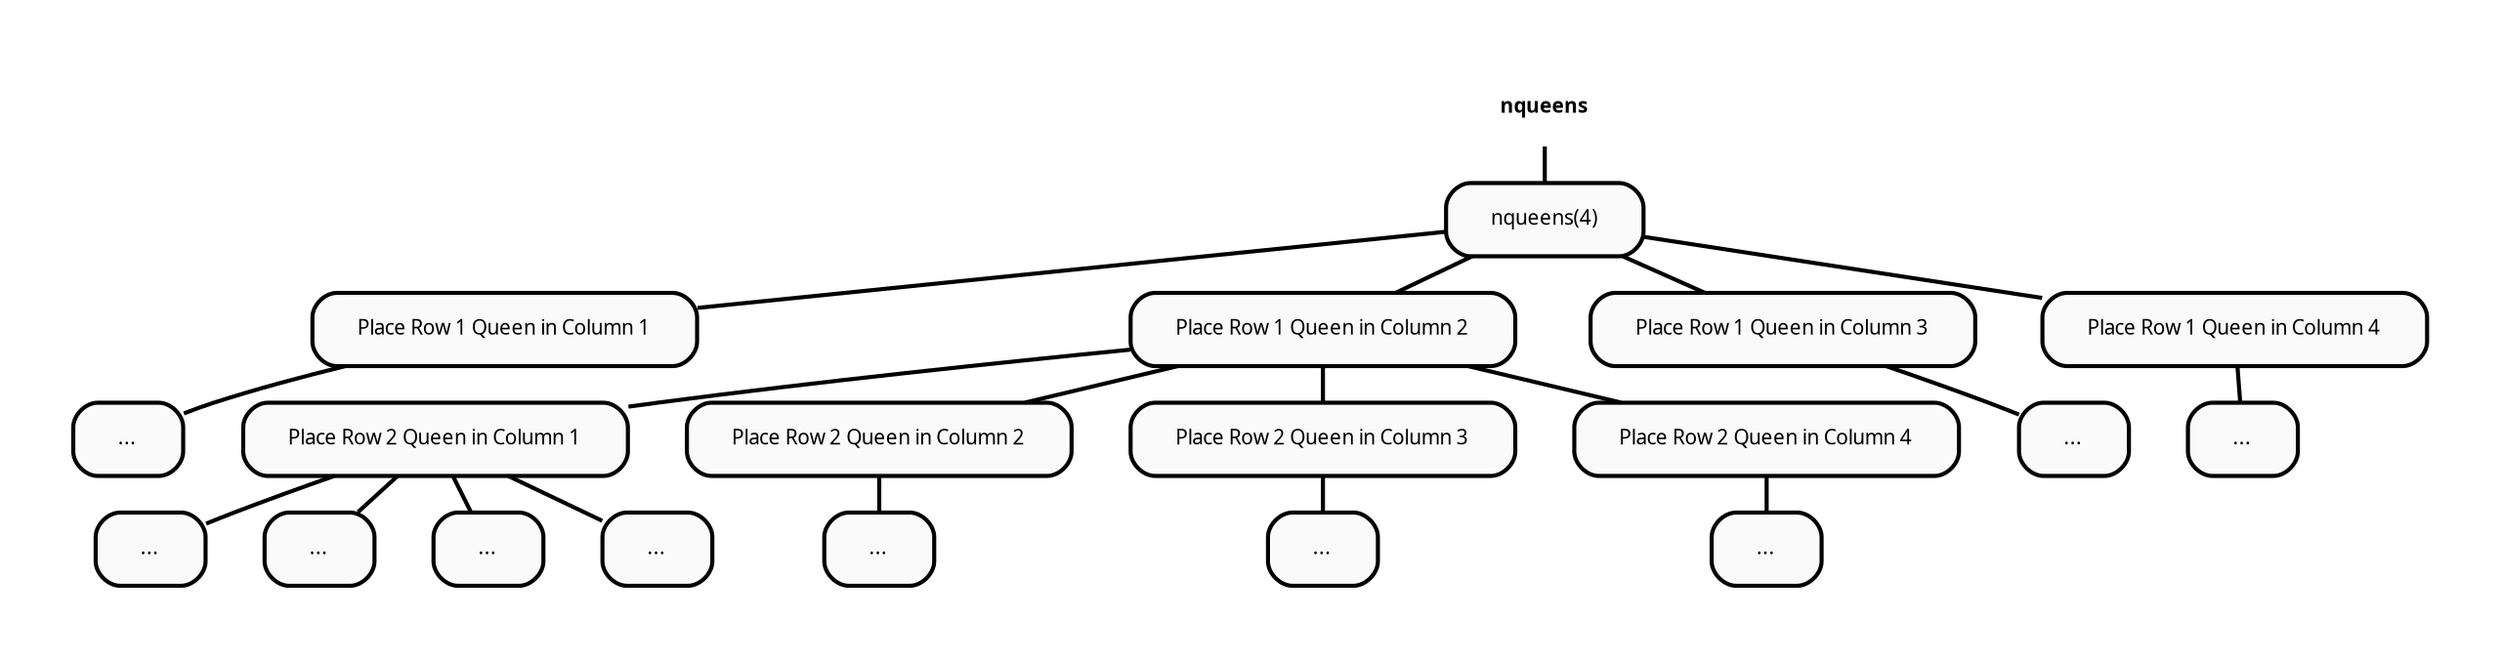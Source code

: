 digraph  {
	fontname="Fira Mono";fontsize="14";nodesep="0.4";pad="0.5";ranksep="0.25 equally";

	node[fillcolor="#fafafa",fontname="Fira Mono",fontsize="10",margin="0.3,0.1",penwidth="2.0",shape="box",style="rounded,filled"]


	n1[label=<<b>nqueens</b>>,shape="plaintext",style=""];
	n2[label="nqueens(4)"];
	n3[label="Place Row 1 Queen in Column 1"];
	n4[label="..."];
	n5[label="Place Row 1 Queen in Column 2"];
	n6[label="Place Row 2 Queen in Column 1"];
	n7[label="..."];
	n8[label="..."];
	n9[label="..."];
	n10[label="..."];
	n11[label="Place Row 2 Queen in Column 2"];
	n12[label="..."];
	n13[label="Place Row 2 Queen in Column 3"];
	n14[label="..."];
	n15[label="Place Row 2 Queen in Column 4"];
	n16[label="..."];
	n17[label="Place Row 1 Queen in Column 3"];
	n18[label="..."];
	n19[label="Place Row 1 Queen in Column 4"];
	n20[label="..."];
	n19->n20[arrowhead="none",penwidth="2.0"];
	n17->n18[arrowhead="none",penwidth="2.0"];
	n15->n16[arrowhead="none",penwidth="2.0"];
	n13->n14[arrowhead="none",penwidth="2.0"];
	n11->n12[arrowhead="none",penwidth="2.0"];
	n6->n7[arrowhead="none",penwidth="2.0"];
	n6->n8[arrowhead="none",penwidth="2.0"];
	n6->n9[arrowhead="none",penwidth="2.0"];
	n6->n10[arrowhead="none",penwidth="2.0"];
	n5->n6[arrowhead="none",penwidth="2.0"];
	n5->n11[arrowhead="none",penwidth="2.0"];
	n5->n13[arrowhead="none",penwidth="2.0"];
	n5->n15[arrowhead="none",penwidth="2.0"];
	n3->n4[arrowhead="none",penwidth="2.0"];
	n2->n3[arrowhead="none",penwidth="2.0"];
	n2->n5[arrowhead="none",penwidth="2.0"];
	n2->n17[arrowhead="none",penwidth="2.0"];
	n2->n19[arrowhead="none",penwidth="2.0"];
	n1->n2[arrowhead="none",penwidth="2.0"];
}
